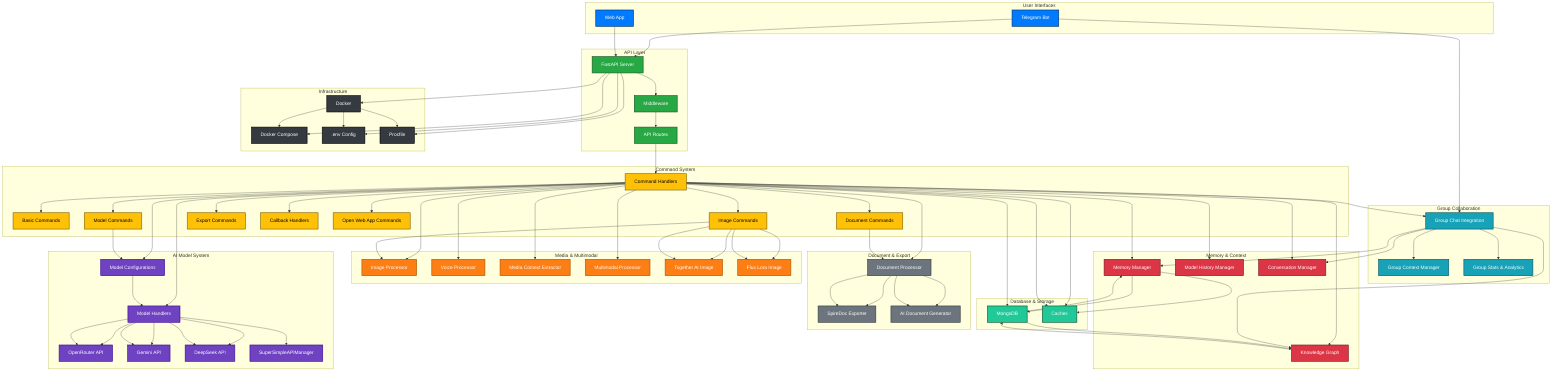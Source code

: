 flowchart TD
%% Define styles for different components (light theme)
    classDef ui fill:#007BFF,stroke:#003366,stroke-width:2px,color:#fff;
    classDef api fill:#28A745,stroke:#155724,stroke-width:2px,color:#fff;
    classDef command fill:#FFC107,stroke:#856404,stroke-width:2px,color:#000;
    classDef ai fill:#6F42C1,stroke:#3B0A91,stroke-width:2px,color:#fff;
    classDef media fill:#FD7E14,stroke:#A85600,stroke-width:2px,color:#fff;
    classDef memory fill:#DC3545,stroke:#721C24,stroke-width:2px,color:#fff;
    classDef group fill:#17A2B8,stroke:#0C5460,stroke-width:2px,color:#fff;
    classDef doc fill:#6C757D,stroke:#343A40,stroke-width:2px,color:#fff;
    classDef db fill:#20C997,stroke:#0F5132,stroke-width:2px,color:#fff;
    classDef infra fill:#343A40,stroke:#000,stroke-width:2px,color:#fff;



    subgraph "User Interfaces"
        TG[Telegram Bot]
        WA[Web App]
    end
    class TG,WA ui;

    subgraph "API Layer"
        FA[FastAPI Server]
        MW[Middleware]
        RT[API Routes]
    end
    class FA,MW,RT api;

    subgraph "Command System"
        CH[Command Handlers]
        BCH[Basic Commands]
        IMCH[Image Commands]
        MDCH[Model Commands]
        DOCH[Document Commands]
        EXCH[Export Commands]
        CBH[Callback Handlers]
        OWAC[Open Web App Commands]
    end
    class CH,BCH,IMCH,MDCH,DOCH,EXCH,CBH,OWAC command;

    subgraph "AI Model System"
        MC[Model Configurations]
        MH[Model Handlers]
        ORA[OpenRouter API]
        GA[Gemini API]
        DSA[DeepSeek API]
        SSM[SuperSimpleAPIManager]
    end
    class MC,MH,ORA,GA,DSA,SSM ai;

    subgraph "Media & Multimodal"
        IP[Image Processor]
        VP[Voice Processor]
        MCE[Media Context Extractor]
        MM[Multimodal Processor]
        TAI[Together AI Image]
        FLI[Flux Lora Image]
    end
    class IP,VP,MCE,MM,TAI,FLI media;

    subgraph "Memory & Context"
        MMGR[Memory Manager]
        MHMGR[Model History Manager]
        CMGR[Conversation Manager]
        KGR[Knowledge Graph]
    end
    class MMGR,MHMGR,CMGR,KGR memory;

    subgraph "Group Collaboration"
        GCI[Group Chat Integration]
        GCM[Group Context Manager]
        GSA[Group Stats & Analytics]
    end
    class GCI,GCM,GSA group;

    subgraph "Document & Export"
        DP[Document Processor]
        SDE[SpireDoc Exporter]
        AIDG[AI Document Generator]
    end
    class DP,SDE,AIDG doc;

    subgraph "Database & Storage"
        DB[MongoDB]
        CACHES[Caches]
    end
    class DB,CACHES db;

    subgraph "Infrastructure"
        DOCKER[Docker]
        DCOMPOSE[Docker Compose]
        ENV[.env Config]
        PROC[Procfile]
    end
    class DOCKER,DCOMPOSE,ENV,PROC infra;

    %% Connections
    TG --> FA
    WA --> FA
    FA --> MW
    MW --> RT
    RT --> CH
    CH --> BCH
    CH --> IMCH
    CH --> MDCH
    CH --> DOCH
    CH --> EXCH
    CH --> CBH
    CH --> OWAC

    CH --> MC
    CH --> MH
    MH --> ORA
    MH --> GA
    MH --> DSA
    MH --> SSM

    CH --> IP
    CH --> VP
    CH --> MCE
    CH --> MM
    IMCH --> TAI
    IMCH --> FLI

    CH --> MMGR
    CH --> MHMGR
    CH --> CMGR
    CH --> KGR

    CH --> GCI
    GCI --> GCM
    GCI --> GSA

    CH --> DP
    DP --> SDE
    DP --> AIDG

    CH --> DB
    CH --> CACHES
    MMGR --> DB
    KGR --> DB

    FA --> DOCKER
    FA --> DCOMPOSE
    FA --> ENV
    FA --> PROC

    %% Group chat and memory
    TG --> GCI
    GCI --> CMGR
    GCI --> MMGR
    GCI --> KGR

    %% Export and document
    DOCH --> DP
    DP --> SDE
    DP --> AIDG

    %% Media
    IMCH --> IP
    IMCH --> TAI
    IMCH --> FLI

    %% AI Model selection
    MDCH --> MC
    MC --> MH
    MH --> ORA
    MH --> GA
    MH --> DSA

    %% Caching
    CH --> CACHES
    MMGR --> CACHES

    %% Database
    DB --> MMGR
    DB --> KGR

    %% Infrastructure
    DOCKER --> DCOMPOSE
    DOCKER --> ENV
    DOCKER --> PROC